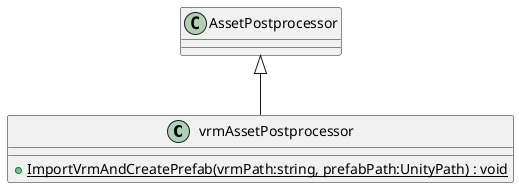 @startuml
class vrmAssetPostprocessor {
    + {static} ImportVrmAndCreatePrefab(vrmPath:string, prefabPath:UnityPath) : void
}
AssetPostprocessor <|-- vrmAssetPostprocessor
@enduml

